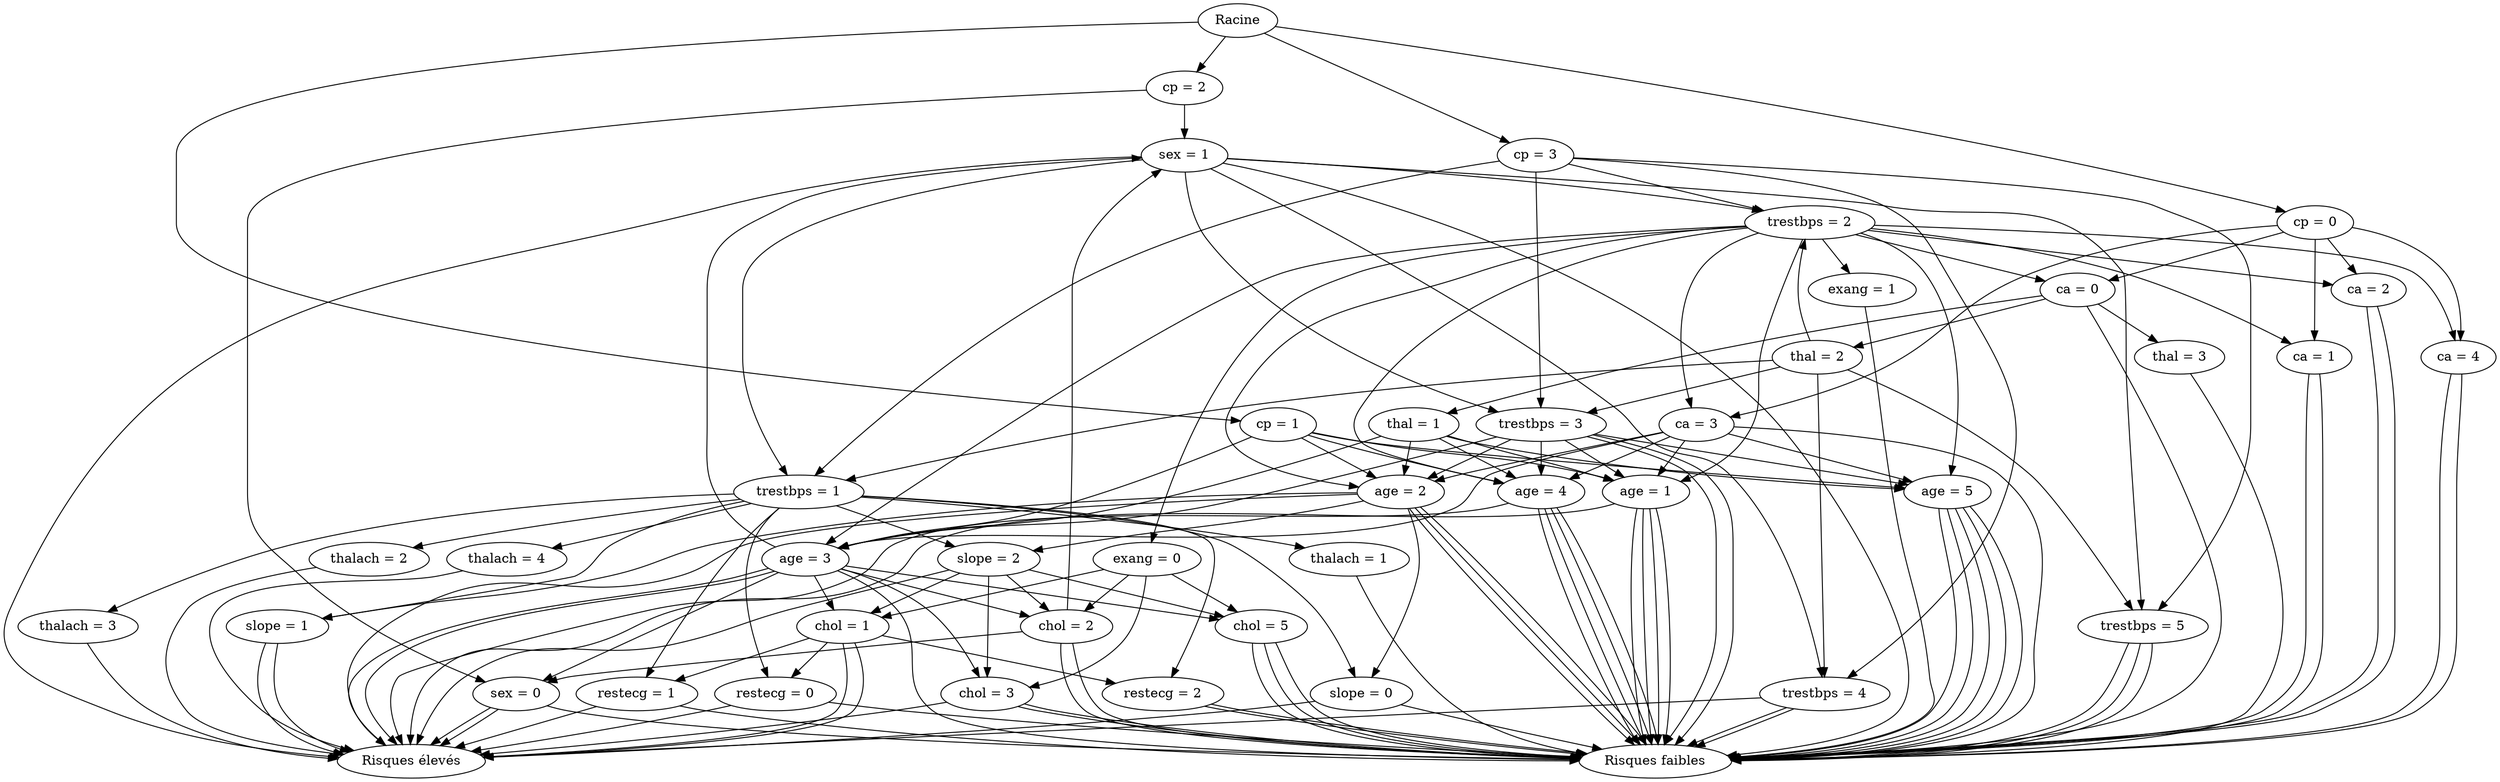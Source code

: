 digraph tree {
    "Racine";
    "cp = 2";
    "sex = 0";
    "Risques élevés";
    "sex = 1";
    "trestbps = 3";
    "Risques faibles";
    "trestbps = 5";
    "Risques faibles";
    "trestbps = 4";
    "Risques faibles";
    "trestbps = 1";
    "slope = 1";
    "Risques élevés";
    "slope = 0";
    "Risques élevés";
    "slope = 2";
    "chol = 2";
    "Risques faibles";
    "chol = 3";
    "Risques faibles";
    "chol = 5";
    "Risques faibles";
    "chol = 1";
    "restecg = 2";
    "Risques faibles";
    "restecg = 1";
    "Risques élevés";
    "restecg = 0";
    "Risques faibles";
    "trestbps = 2";
    "ca = 1";
    "Risques faibles";
    "ca = 4";
    "Risques faibles";
    "ca = 2";
    "Risques faibles";
    "ca = 0";
    "Risques faibles";
    "ca = 3";
    "age = 3";
    "Risques élevés";
    "age = 1";
    "Risques faibles";
    "age = 5";
    "Risques faibles";
    "age = 4";
    "Risques faibles";
    "age = 2";
    "Risques faibles";
    "cp = 1";
    "age = 1";
    "Risques faibles";
    "age = 5";
    "Risques faibles";
    "age = 4";
    "Risques faibles";
    "age = 3";
    "chol = 2";
    "Risques faibles";
    "chol = 1";
    "Risques élevés";
    "chol = 3";
    "Risques faibles";
    "chol = 5";
    "Risques faibles";
    "age = 2";
    "slope = 2";
    "Risques élevés";
    "slope = 1";
    "Risques élevés";
    "slope = 0";
    "Risques faibles";
    "cp = 3";
    "trestbps = 5";
    "Risques faibles";
    "trestbps = 4";
    "Risques élevés";
    "trestbps = 3";
    "age = 1";
    "Risques faibles";
    "age = 5";
    "Risques faibles";
    "age = 4";
    "Risques élevés";
    "age = 2";
    "Risques élevés";
    "age = 3";
    "sex = 1";
    "Risques faibles";
    "sex = 0";
    "Risques élevés";
    "trestbps = 1";
    "restecg = 2";
    "Risques faibles";
    "restecg = 1";
    "Risques faibles";
    "restecg = 0";
    "Risques élevés";
    "trestbps = 2";
    "age = 3";
    "Risques faibles";
    "age = 1";
    "Risques élevés";
    "age = 5";
    "Risques faibles";
    "age = 4";
    "Risques faibles";
    "age = 2";
    "Risques faibles";
    "cp = 0";
    "ca = 3";
    "Risques faibles";
    "ca = 1";
    "Risques faibles";
    "ca = 4";
    "Risques faibles";
    "ca = 2";
    "Risques faibles";
    "ca = 0";
    "thal = 3";
    "Risques faibles";
    "thal = 2";
    "trestbps = 3";
    "Risques faibles";
    "trestbps = 5";
    "Risques faibles";
    "trestbps = 4";
    "Risques faibles";
    "trestbps = 1";
    "thalach = 3";
    "Risques élevés";
    "thalach = 2";
    "Risques élevés";
    "thalach = 4";
    "Risques élevés";
    "thalach = 1";
    "Risques faibles";
    "trestbps = 2";
    "exang = 1";
    "Risques faibles";
    "exang = 0";
    "chol = 1";
    "Risques élevés";
    "chol = 3";
    "Risques élevés";
    "chol = 5";
    "Risques faibles";
    "chol = 2";
    "sex = 1";
    "Risques élevés";
    "sex = 0";
    "Risques faibles";
    "thal = 1";
    "age = 3";
    "Risques élevés";
    "age = 1";
    "Risques faibles";
    "age = 5";
    "Risques faibles";
    "age = 4";
    "Risques faibles";
    "age = 2";
    "Risques faibles";
    "Racine" -> "cp = 2";
    "Racine" -> "cp = 1";
    "Racine" -> "cp = 3";
    "Racine" -> "cp = 0";
    "cp = 2" -> "sex = 0";
    "cp = 2" -> "sex = 1";
    "sex = 0" -> "Risques élevés";
    "sex = 1" -> "trestbps = 3";
    "sex = 1" -> "trestbps = 5";
    "sex = 1" -> "trestbps = 4";
    "sex = 1" -> "trestbps = 1";
    "sex = 1" -> "trestbps = 2";
    "trestbps = 3" -> "Risques faibles";
    "trestbps = 5" -> "Risques faibles";
    "trestbps = 4" -> "Risques faibles";
    "trestbps = 1" -> "slope = 1";
    "trestbps = 1" -> "slope = 0";
    "trestbps = 1" -> "slope = 2";
    "slope = 1" -> "Risques élevés";
    "slope = 0" -> "Risques élevés";
    "slope = 2" -> "chol = 2";
    "slope = 2" -> "chol = 3";
    "slope = 2" -> "chol = 5";
    "slope = 2" -> "chol = 1";
    "chol = 2" -> "Risques faibles";
    "chol = 3" -> "Risques faibles";
    "chol = 5" -> "Risques faibles";
    "chol = 1" -> "restecg = 2";
    "chol = 1" -> "restecg = 1";
    "chol = 1" -> "restecg = 0";
    "restecg = 2" -> "Risques faibles";
    "restecg = 1" -> "Risques élevés";
    "restecg = 0" -> "Risques faibles";
    "trestbps = 2" -> "ca = 1";
    "trestbps = 2" -> "ca = 4";
    "trestbps = 2" -> "ca = 2";
    "trestbps = 2" -> "ca = 0";
    "trestbps = 2" -> "ca = 3";
    "ca = 1" -> "Risques faibles";
    "ca = 4" -> "Risques faibles";
    "ca = 2" -> "Risques faibles";
    "ca = 0" -> "Risques faibles";
    "ca = 3" -> "age = 3";
    "ca = 3" -> "age = 1";
    "ca = 3" -> "age = 5";
    "ca = 3" -> "age = 4";
    "ca = 3" -> "age = 2";
    "age = 3" -> "Risques élevés";
    "age = 1" -> "Risques faibles";
    "age = 5" -> "Risques faibles";
    "age = 4" -> "Risques faibles";
    "age = 2" -> "Risques faibles";
    "cp = 1" -> "age = 1";
    "cp = 1" -> "age = 5";
    "cp = 1" -> "age = 4";
    "cp = 1" -> "age = 3";
    "cp = 1" -> "age = 2";
    "age = 1" -> "Risques faibles";
    "age = 5" -> "Risques faibles";
    "age = 4" -> "Risques faibles";
    "age = 3" -> "chol = 2";
    "age = 3" -> "chol = 1";
    "age = 3" -> "chol = 3";
    "age = 3" -> "chol = 5";
    "chol = 2" -> "Risques faibles";
    "chol = 1" -> "Risques élevés";
    "chol = 3" -> "Risques faibles";
    "chol = 5" -> "Risques faibles";
    "age = 2" -> "slope = 2";
    "age = 2" -> "slope = 1";
    "age = 2" -> "slope = 0";
    "slope = 2" -> "Risques élevés";
    "slope = 1" -> "Risques élevés";
    "slope = 0" -> "Risques faibles";
    "cp = 3" -> "trestbps = 5";
    "cp = 3" -> "trestbps = 4";
    "cp = 3" -> "trestbps = 3";
    "cp = 3" -> "trestbps = 1";
    "cp = 3" -> "trestbps = 2";
    "trestbps = 5" -> "Risques faibles";
    "trestbps = 4" -> "Risques élevés";
    "trestbps = 3" -> "age = 1";
    "trestbps = 3" -> "age = 5";
    "trestbps = 3" -> "age = 4";
    "trestbps = 3" -> "age = 2";
    "trestbps = 3" -> "age = 3";
    "age = 1" -> "Risques faibles";
    "age = 5" -> "Risques faibles";
    "age = 4" -> "Risques élevés";
    "age = 2" -> "Risques élevés";
    "age = 3" -> "sex = 1";
    "age = 3" -> "sex = 0";
    "sex = 1" -> "Risques faibles";
    "sex = 0" -> "Risques élevés";
    "trestbps = 1" -> "restecg = 2";
    "trestbps = 1" -> "restecg = 1";
    "trestbps = 1" -> "restecg = 0";
    "restecg = 2" -> "Risques faibles";
    "restecg = 1" -> "Risques faibles";
    "restecg = 0" -> "Risques élevés";
    "trestbps = 2" -> "age = 3";
    "trestbps = 2" -> "age = 1";
    "trestbps = 2" -> "age = 5";
    "trestbps = 2" -> "age = 4";
    "trestbps = 2" -> "age = 2";
    "age = 3" -> "Risques faibles";
    "age = 1" -> "Risques élevés";
    "age = 5" -> "Risques faibles";
    "age = 4" -> "Risques faibles";
    "age = 2" -> "Risques faibles";
    "cp = 0" -> "ca = 3";
    "cp = 0" -> "ca = 1";
    "cp = 0" -> "ca = 4";
    "cp = 0" -> "ca = 2";
    "cp = 0" -> "ca = 0";
    "ca = 3" -> "Risques faibles";
    "ca = 1" -> "Risques faibles";
    "ca = 4" -> "Risques faibles";
    "ca = 2" -> "Risques faibles";
    "ca = 0" -> "thal = 3";
    "ca = 0" -> "thal = 2";
    "ca = 0" -> "thal = 1";
    "thal = 3" -> "Risques faibles";
    "thal = 2" -> "trestbps = 3";
    "thal = 2" -> "trestbps = 5";
    "thal = 2" -> "trestbps = 4";
    "thal = 2" -> "trestbps = 1";
    "thal = 2" -> "trestbps = 2";
    "trestbps = 3" -> "Risques faibles";
    "trestbps = 5" -> "Risques faibles";
    "trestbps = 4" -> "Risques faibles";
    "trestbps = 1" -> "thalach = 3";
    "trestbps = 1" -> "thalach = 2";
    "trestbps = 1" -> "thalach = 4";
    "trestbps = 1" -> "thalach = 1";
    "thalach = 3" -> "Risques élevés";
    "thalach = 2" -> "Risques élevés";
    "thalach = 4" -> "Risques élevés";
    "thalach = 1" -> "Risques faibles";
    "trestbps = 2" -> "exang = 1";
    "trestbps = 2" -> "exang = 0";
    "exang = 1" -> "Risques faibles";
    "exang = 0" -> "chol = 1";
    "exang = 0" -> "chol = 3";
    "exang = 0" -> "chol = 5";
    "exang = 0" -> "chol = 2";
    "chol = 1" -> "Risques élevés";
    "chol = 3" -> "Risques élevés";
    "chol = 5" -> "Risques faibles";
    "chol = 2" -> "sex = 1";
    "chol = 2" -> "sex = 0";
    "sex = 1" -> "Risques élevés";
    "sex = 0" -> "Risques faibles";
    "thal = 1" -> "age = 3";
    "thal = 1" -> "age = 1";
    "thal = 1" -> "age = 5";
    "thal = 1" -> "age = 4";
    "thal = 1" -> "age = 2";
    "age = 3" -> "Risques élevés";
    "age = 1" -> "Risques faibles";
    "age = 5" -> "Risques faibles";
    "age = 4" -> "Risques faibles";
    "age = 2" -> "Risques faibles";
}

